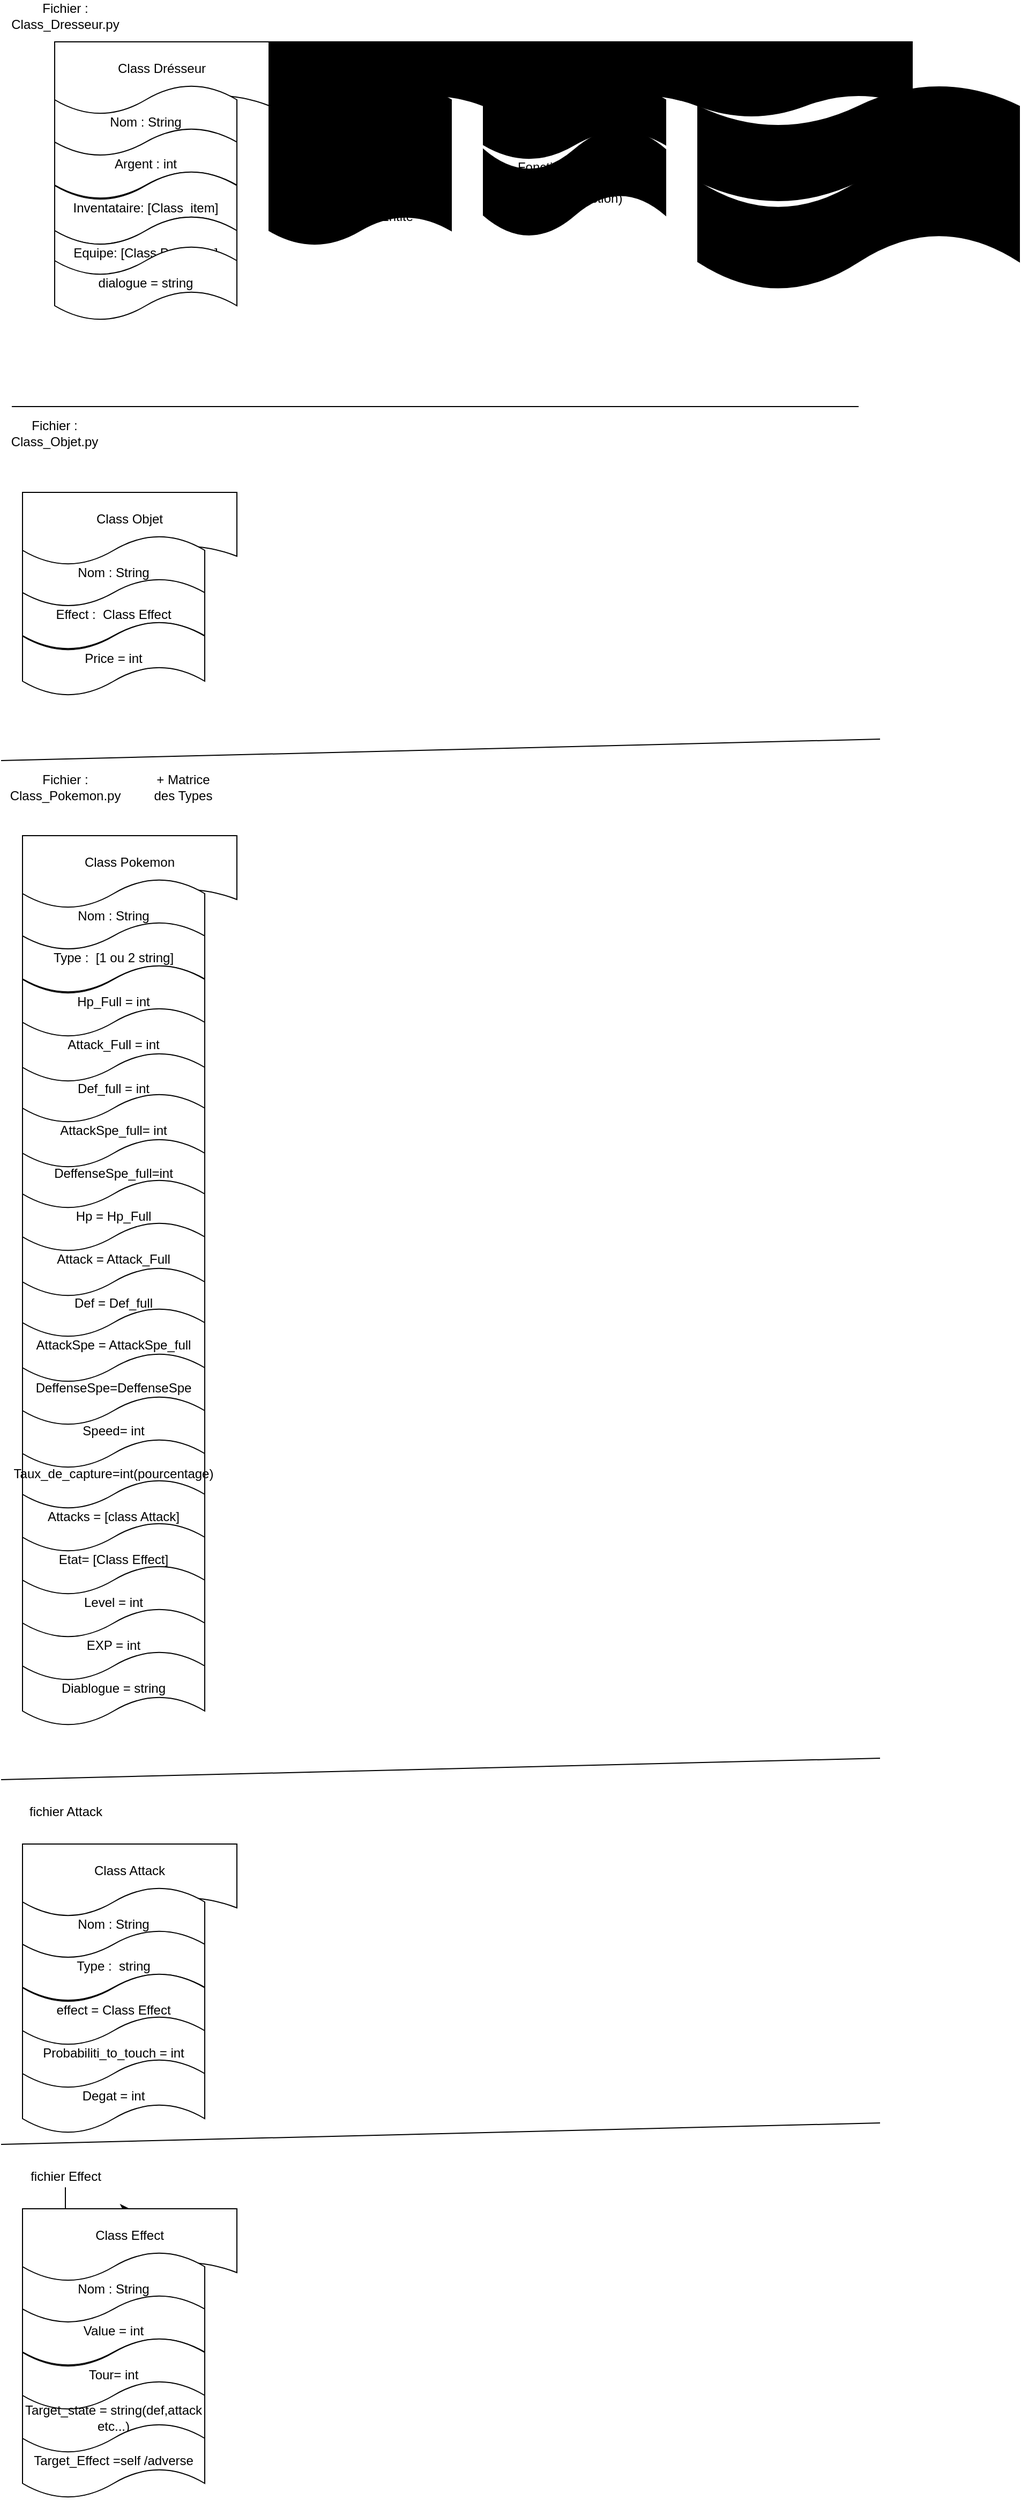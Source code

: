 <mxfile version="17.4.2" type="device"><diagram id="J2LMDggNZ9xzSjtepwIA" name="Page-1"><mxGraphModel dx="1153" dy="1881" grid="1" gridSize="10" guides="1" tooltips="1" connect="1" arrows="1" fold="1" page="1" pageScale="1" pageWidth="827" pageHeight="1169" math="0" shadow="0"><root><mxCell id="0"/><mxCell id="1" parent="0"/><mxCell id="tbB_ug-aNqgxXt2CeSVb-9" value="Class Drésseur" style="shape=document;whiteSpace=wrap;html=1;boundedLbl=1;" vertex="1" parent="1"><mxGeometry x="50" y="-1130" width="200" height="70" as="geometry"/></mxCell><mxCell id="tbB_ug-aNqgxXt2CeSVb-10" value="Nom : String" style="shape=tape;whiteSpace=wrap;html=1;" vertex="1" parent="1"><mxGeometry x="50" y="-1090" width="170" height="70" as="geometry"/></mxCell><mxCell id="tbB_ug-aNqgxXt2CeSVb-11" value="Argent : int" style="shape=tape;whiteSpace=wrap;html=1;" vertex="1" parent="1"><mxGeometry x="50" y="-1050" width="170" height="67" as="geometry"/></mxCell><mxCell id="tbB_ug-aNqgxXt2CeSVb-12" value="Inventataire: [Class&amp;nbsp; item]" style="shape=tape;whiteSpace=wrap;html=1;" vertex="1" parent="1"><mxGeometry x="50" y="-1010" width="170" height="70" as="geometry"/></mxCell><mxCell id="tbB_ug-aNqgxXt2CeSVb-13" value="Equipe: [Class Pokemon]" style="shape=tape;whiteSpace=wrap;html=1;" vertex="1" parent="1"><mxGeometry x="50" y="-968" width="170" height="70" as="geometry"/></mxCell><mxCell id="tbB_ug-aNqgxXt2CeSVb-18" value="Class Objet" style="shape=document;whiteSpace=wrap;html=1;boundedLbl=1;" vertex="1" parent="1"><mxGeometry x="20" y="-710" width="200" height="70" as="geometry"/></mxCell><mxCell id="tbB_ug-aNqgxXt2CeSVb-19" value="Nom : String" style="shape=tape;whiteSpace=wrap;html=1;" vertex="1" parent="1"><mxGeometry x="20" y="-670" width="170" height="70" as="geometry"/></mxCell><mxCell id="tbB_ug-aNqgxXt2CeSVb-20" value="Effect :&amp;nbsp; Class Effect" style="shape=tape;whiteSpace=wrap;html=1;" vertex="1" parent="1"><mxGeometry x="20" y="-630" width="170" height="67" as="geometry"/></mxCell><mxCell id="tbB_ug-aNqgxXt2CeSVb-21" value="Price = int" style="shape=tape;whiteSpace=wrap;html=1;" vertex="1" parent="1"><mxGeometry x="20" y="-590" width="170" height="70" as="geometry"/></mxCell><mxCell id="tbB_ug-aNqgxXt2CeSVb-23" value="Class Pokemon" style="shape=document;whiteSpace=wrap;html=1;boundedLbl=1;" vertex="1" parent="1"><mxGeometry x="20" y="-390" width="200" height="70" as="geometry"/></mxCell><mxCell id="tbB_ug-aNqgxXt2CeSVb-24" value="Nom : String" style="shape=tape;whiteSpace=wrap;html=1;" vertex="1" parent="1"><mxGeometry x="20" y="-350" width="170" height="70" as="geometry"/></mxCell><mxCell id="tbB_ug-aNqgxXt2CeSVb-25" value="Type :&amp;nbsp; [1 ou 2 string]" style="shape=tape;whiteSpace=wrap;html=1;" vertex="1" parent="1"><mxGeometry x="20" y="-310" width="170" height="67" as="geometry"/></mxCell><mxCell id="tbB_ug-aNqgxXt2CeSVb-26" value="Hp_Full = int" style="shape=tape;whiteSpace=wrap;html=1;" vertex="1" parent="1"><mxGeometry x="20" y="-270" width="170" height="70" as="geometry"/></mxCell><mxCell id="tbB_ug-aNqgxXt2CeSVb-27" value="Def_full = int" style="shape=tape;whiteSpace=wrap;html=1;" vertex="1" parent="1"><mxGeometry x="20" y="-189" width="170" height="70" as="geometry"/></mxCell><mxCell id="tbB_ug-aNqgxXt2CeSVb-28" value="" style="endArrow=none;html=1;rounded=0;" edge="1" parent="1"><mxGeometry width="50" height="50" relative="1" as="geometry"><mxPoint x="10" y="-790" as="sourcePoint"/><mxPoint x="800" y="-790" as="targetPoint"/><Array as="points"/></mxGeometry></mxCell><mxCell id="tbB_ug-aNqgxXt2CeSVb-29" value="" style="endArrow=none;html=1;rounded=0;" edge="1" parent="1"><mxGeometry width="50" height="50" relative="1" as="geometry"><mxPoint y="-460" as="sourcePoint"/><mxPoint x="820" y="-480" as="targetPoint"/></mxGeometry></mxCell><mxCell id="tbB_ug-aNqgxXt2CeSVb-30" value="Fichier : Class_Dresseur.py" style="text;html=1;strokeColor=none;fillColor=none;align=center;verticalAlign=middle;whiteSpace=wrap;rounded=0;" vertex="1" parent="1"><mxGeometry x="30" y="-1169" width="60" height="30" as="geometry"/></mxCell><mxCell id="tbB_ug-aNqgxXt2CeSVb-33" value="Fichier : Class_Objet.py" style="text;html=1;strokeColor=none;fillColor=none;align=center;verticalAlign=middle;whiteSpace=wrap;rounded=0;" vertex="1" parent="1"><mxGeometry x="20" y="-780" width="60" height="30" as="geometry"/></mxCell><mxCell id="tbB_ug-aNqgxXt2CeSVb-34" value="Fichier : Class_Pokemon.py" style="text;html=1;strokeColor=none;fillColor=none;align=center;verticalAlign=middle;whiteSpace=wrap;rounded=0;" vertex="1" parent="1"><mxGeometry x="30" y="-450" width="60" height="30" as="geometry"/></mxCell><mxCell id="tbB_ug-aNqgxXt2CeSVb-35" value="+ Matrice des Types&lt;br&gt;" style="text;html=1;strokeColor=none;fillColor=none;align=center;verticalAlign=middle;whiteSpace=wrap;rounded=0;" vertex="1" parent="1"><mxGeometry x="140" y="-450" width="60" height="30" as="geometry"/></mxCell><mxCell id="tbB_ug-aNqgxXt2CeSVb-36" value="Attack_Full = int" style="shape=tape;whiteSpace=wrap;html=1;" vertex="1" parent="1"><mxGeometry x="20" y="-230" width="170" height="70" as="geometry"/></mxCell><mxCell id="tbB_ug-aNqgxXt2CeSVb-37" value="DeffenseSpe_full=int" style="shape=tape;whiteSpace=wrap;html=1;" vertex="1" parent="1"><mxGeometry x="20" y="-110" width="170" height="70" as="geometry"/></mxCell><mxCell id="tbB_ug-aNqgxXt2CeSVb-38" value="AttackSpe_full= int" style="shape=tape;whiteSpace=wrap;html=1;" vertex="1" parent="1"><mxGeometry x="20" y="-150" width="170" height="70" as="geometry"/></mxCell><mxCell id="tbB_ug-aNqgxXt2CeSVb-39" value="Taux_de_capture=int(pourcentage)" style="shape=tape;whiteSpace=wrap;html=1;" vertex="1" parent="1"><mxGeometry x="20" y="170" width="170" height="70" as="geometry"/></mxCell><mxCell id="tbB_ug-aNqgxXt2CeSVb-40" value="Speed= int" style="shape=tape;whiteSpace=wrap;html=1;" vertex="1" parent="1"><mxGeometry x="20" y="130" width="170" height="70" as="geometry"/></mxCell><mxCell id="tbB_ug-aNqgxXt2CeSVb-41" value="Hp = Hp_Full" style="shape=tape;whiteSpace=wrap;html=1;" vertex="1" parent="1"><mxGeometry x="20" y="-70" width="170" height="70" as="geometry"/></mxCell><mxCell id="tbB_ug-aNqgxXt2CeSVb-42" value="Def = Def_full" style="shape=tape;whiteSpace=wrap;html=1;" vertex="1" parent="1"><mxGeometry x="20" y="11" width="170" height="70" as="geometry"/></mxCell><mxCell id="tbB_ug-aNqgxXt2CeSVb-43" value="Attack = Attack_Full" style="shape=tape;whiteSpace=wrap;html=1;" vertex="1" parent="1"><mxGeometry x="20" y="-30" width="170" height="70" as="geometry"/></mxCell><mxCell id="tbB_ug-aNqgxXt2CeSVb-44" value="DeffenseSpe=DeffenseSpe" style="shape=tape;whiteSpace=wrap;html=1;" vertex="1" parent="1"><mxGeometry x="20" y="90" width="170" height="70" as="geometry"/></mxCell><mxCell id="tbB_ug-aNqgxXt2CeSVb-45" value="AttackSpe = AttackSpe_full" style="shape=tape;whiteSpace=wrap;html=1;" vertex="1" parent="1"><mxGeometry x="20" y="50" width="170" height="70" as="geometry"/></mxCell><mxCell id="tbB_ug-aNqgxXt2CeSVb-47" value="" style="endArrow=none;html=1;rounded=0;" edge="1" parent="1"><mxGeometry width="50" height="50" relative="1" as="geometry"><mxPoint y="490" as="sourcePoint"/><mxPoint x="820" y="470" as="targetPoint"/></mxGeometry></mxCell><mxCell id="tbB_ug-aNqgxXt2CeSVb-49" value="fichier Attack&lt;br&gt;" style="text;html=1;align=center;verticalAlign=middle;resizable=0;points=[];autosize=1;strokeColor=none;fillColor=none;" vertex="1" parent="1"><mxGeometry x="20" y="510" width="80" height="20" as="geometry"/></mxCell><mxCell id="tbB_ug-aNqgxXt2CeSVb-50" value="Attacks = [class Attack]" style="shape=tape;whiteSpace=wrap;html=1;" vertex="1" parent="1"><mxGeometry x="20" y="210" width="170" height="70" as="geometry"/></mxCell><mxCell id="tbB_ug-aNqgxXt2CeSVb-51" value="Class Attack" style="shape=document;whiteSpace=wrap;html=1;boundedLbl=1;" vertex="1" parent="1"><mxGeometry x="20" y="550" width="200" height="70" as="geometry"/></mxCell><mxCell id="tbB_ug-aNqgxXt2CeSVb-52" value="Nom : String" style="shape=tape;whiteSpace=wrap;html=1;" vertex="1" parent="1"><mxGeometry x="20" y="590" width="170" height="70" as="geometry"/></mxCell><mxCell id="tbB_ug-aNqgxXt2CeSVb-53" value="Type :&amp;nbsp; string" style="shape=tape;whiteSpace=wrap;html=1;" vertex="1" parent="1"><mxGeometry x="20" y="630" width="170" height="67" as="geometry"/></mxCell><mxCell id="tbB_ug-aNqgxXt2CeSVb-54" value="effect = Class Effect" style="shape=tape;whiteSpace=wrap;html=1;" vertex="1" parent="1"><mxGeometry x="20" y="670" width="170" height="70" as="geometry"/></mxCell><mxCell id="tbB_ug-aNqgxXt2CeSVb-56" value="Probabiliti_to_touch = int" style="shape=tape;whiteSpace=wrap;html=1;" vertex="1" parent="1"><mxGeometry x="20" y="710" width="170" height="70" as="geometry"/></mxCell><mxCell id="tbB_ug-aNqgxXt2CeSVb-67" value="" style="endArrow=none;html=1;rounded=0;" edge="1" parent="1"><mxGeometry width="50" height="50" relative="1" as="geometry"><mxPoint y="830" as="sourcePoint"/><mxPoint x="820" y="810" as="targetPoint"/></mxGeometry></mxCell><mxCell id="tbB_ug-aNqgxXt2CeSVb-74" value="" style="edgeStyle=orthogonalEdgeStyle;rounded=0;orthogonalLoop=1;jettySize=auto;html=1;" edge="1" parent="1" source="tbB_ug-aNqgxXt2CeSVb-68" target="tbB_ug-aNqgxXt2CeSVb-69"><mxGeometry relative="1" as="geometry"/></mxCell><mxCell id="tbB_ug-aNqgxXt2CeSVb-68" value="fichier Effect" style="text;html=1;align=center;verticalAlign=middle;resizable=0;points=[];autosize=1;strokeColor=none;fillColor=none;" vertex="1" parent="1"><mxGeometry x="20" y="850" width="80" height="20" as="geometry"/></mxCell><mxCell id="tbB_ug-aNqgxXt2CeSVb-69" value="Class Effect" style="shape=document;whiteSpace=wrap;html=1;boundedLbl=1;" vertex="1" parent="1"><mxGeometry x="20" y="890" width="200" height="70" as="geometry"/></mxCell><mxCell id="tbB_ug-aNqgxXt2CeSVb-70" value="Nom : String" style="shape=tape;whiteSpace=wrap;html=1;" vertex="1" parent="1"><mxGeometry x="20" y="930" width="170" height="70" as="geometry"/></mxCell><mxCell id="tbB_ug-aNqgxXt2CeSVb-71" value="Value = int" style="shape=tape;whiteSpace=wrap;html=1;" vertex="1" parent="1"><mxGeometry x="20" y="970" width="170" height="67" as="geometry"/></mxCell><mxCell id="tbB_ug-aNqgxXt2CeSVb-72" value="Tour= int" style="shape=tape;whiteSpace=wrap;html=1;" vertex="1" parent="1"><mxGeometry x="20" y="1010" width="170" height="70" as="geometry"/></mxCell><mxCell id="tbB_ug-aNqgxXt2CeSVb-73" value="Target_state = string(def,attack etc...)&lt;span style=&quot;color: rgba(0 , 0 , 0 , 0) ; font-family: monospace ; font-size: 0px&quot;&gt;%3CmxGraphModel%3E%3Croot%3E%3CmxCell%20id%3D%220%22%2F%3E%3CmxCell%20id%3D%221%22%20parent%3D%220%22%2F%3E%3CmxCell%20id%3D%222%22%20value%3D%22Etat%3D%20%5BClass%20Effect%5D%22%20style%3D%22shape%3Dtape%3BwhiteSpace%3Dwrap%3Bhtml%3D1%3B%22%20vertex%3D%221%22%20parent%3D%221%22%3E%3CmxGeometry%20x%3D%2220%22%20y%3D%22250%22%20width%3D%22170%22%20height%3D%2270%22%20as%3D%22geometry%22%2F%3E%3C%2FmxCell%3E%3C%2Froot%3E%3C%2FmxGraphModel%3E&lt;/span&gt;" style="shape=tape;whiteSpace=wrap;html=1;" vertex="1" parent="1"><mxGeometry x="20" y="1050" width="170" height="70" as="geometry"/></mxCell><mxCell id="tbB_ug-aNqgxXt2CeSVb-75" value="Degat = int" style="shape=tape;whiteSpace=wrap;html=1;" vertex="1" parent="1"><mxGeometry x="20" y="750" width="170" height="70" as="geometry"/></mxCell><mxCell id="tbB_ug-aNqgxXt2CeSVb-76" value="Etat= [Class Effect]" style="shape=tape;whiteSpace=wrap;html=1;" vertex="1" parent="1"><mxGeometry x="20" y="250" width="170" height="70" as="geometry"/></mxCell><mxCell id="tbB_ug-aNqgxXt2CeSVb-77" value="Level = int&lt;span style=&quot;color: rgba(0 , 0 , 0 , 0) ; font-family: monospace ; font-size: 0px&quot;&gt;%3CmxGraphModel%3E%3Croot%3E%3CmxCell%20id%3D%220%22%2F%3E%3CmxCell%20id%3D%221%22%20parent%3D%220%22%2F%3E%3CmxCell%20id%3D%222%22%20value%3D%22Etat%3D%20%5BClass%20Effect%5D%22%20style%3D%22shape%3Dtape%3BwhiteSpace%3Dwrap%3Bhtml%3D1%3B%22%20vertex%3D%221%22%20parent%3D%221%22%3E%3CmxGeometry%20x%3D%2220%22%20y%3D%22250%22%20width%3D%22170%22%20height%3D%2270%22%20as%3D%22geometry%22%2F%3E%3C%2FmxCell%3E%3C%2Froot%3E%3C%2FmxGraphModel%3E&lt;/span&gt;" style="shape=tape;whiteSpace=wrap;html=1;" vertex="1" parent="1"><mxGeometry x="20" y="290" width="170" height="70" as="geometry"/></mxCell><mxCell id="tbB_ug-aNqgxXt2CeSVb-78" value="EXP = int" style="shape=tape;whiteSpace=wrap;html=1;" vertex="1" parent="1"><mxGeometry x="20" y="330" width="170" height="70" as="geometry"/></mxCell><mxCell id="tbB_ug-aNqgxXt2CeSVb-79" value="Target_Effect =self /adverse&lt;span style=&quot;color: rgba(0 , 0 , 0 , 0) ; font-family: monospace ; font-size: 0px&quot;&gt;%3CmxGraphModel%3E%3Croot%3E%3CmxCell%20id%3D%220%22%2F%3E%3CmxCell%20id%3D%221%22%20parent%3D%220%22%2F%3E%3CmxCell%20id%3D%222%22%20value%3D%22Etat%3D%20%5BClass%20Effect%5D%22%20style%3D%22shape%3Dtape%3BwhiteSpace%3Dwrap%3Bhtml%3D1%3B%22%20vertex%3D%221%22%20parent%3D%221%22%3E%3CmxGeometry%20x%3D%2220%22%20y%3D%22250%22%20width%3D%22170%22%20height%3D%2270%22%20as%3D%22geometry%22%2F%3E%3C%2FmxCell%3E%3C%2Froot%3E%3C%2FmxGraphModel%3E&lt;/span&gt;" style="shape=tape;whiteSpace=wrap;html=1;" vertex="1" parent="1"><mxGeometry x="20" y="1090" width="170" height="70" as="geometry"/></mxCell><mxCell id="tbB_ug-aNqgxXt2CeSVb-81" value="Class Joueur(Dresseur)" style="shape=document;whiteSpace=wrap;html=1;boundedLbl=1;fillColor=#000000;strokeColor=#000000;" vertex="1" parent="1"><mxGeometry x="250" y="-1130" width="200" height="70" as="geometry"/></mxCell><mxCell id="tbB_ug-aNqgxXt2CeSVb-82" value="PC = []" style="shape=tape;whiteSpace=wrap;html=1;fillColor=#000000;strokeColor=#000000;" vertex="1" parent="1"><mxGeometry x="250" y="-1090" width="170" height="70" as="geometry"/></mxCell><mxCell id="tbB_ug-aNqgxXt2CeSVb-88" value="Fonction qui permet d'atraper un pokemon" style="shape=tape;whiteSpace=wrap;html=1;fillColor=#000000;strokeColor=#000000;" vertex="1" parent="1"><mxGeometry x="250" y="-1050" width="170" height="70" as="geometry"/></mxCell><mxCell id="tbB_ug-aNqgxXt2CeSVb-89" value="Class Adverse(Dresseur)" style="shape=document;whiteSpace=wrap;html=1;boundedLbl=1;fillColor=#000000;strokeColor=#000000;" vertex="1" parent="1"><mxGeometry x="450" y="-1130" width="200" height="70" as="geometry"/></mxCell><mxCell id="tbB_ug-aNqgxXt2CeSVb-90" value="Argent = int" style="shape=tape;whiteSpace=wrap;html=1;fillColor=#000000;strokeColor=#000000;" vertex="1" parent="1"><mxGeometry x="450" y="-1090" width="170" height="70" as="geometry"/></mxCell><mxCell id="tbB_ug-aNqgxXt2CeSVb-91" value="Fonction qui permet d'enclencher un combat (grosse fonction)" style="shape=tape;whiteSpace=wrap;html=1;fillColor=#000000;strokeColor=#000000;" vertex="1" parent="1"><mxGeometry x="450" y="-1050" width="170" height="102" as="geometry"/></mxCell><mxCell id="tbB_ug-aNqgxXt2CeSVb-92" value="Fonction qui permet de parler avec d'autre Entité" style="shape=tape;whiteSpace=wrap;html=1;fillColor=#000000;strokeColor=#000000;" vertex="1" parent="1"><mxGeometry x="250" y="-1010" width="170" height="70" as="geometry"/></mxCell><mxCell id="tbB_ug-aNqgxXt2CeSVb-93" value="Diablogue = string" style="shape=tape;whiteSpace=wrap;html=1;" vertex="1" parent="1"><mxGeometry x="20" y="370" width="170" height="70" as="geometry"/></mxCell><mxCell id="tbB_ug-aNqgxXt2CeSVb-94" value="dialogue = string" style="shape=tape;whiteSpace=wrap;html=1;" vertex="1" parent="1"><mxGeometry x="50" y="-940" width="170" height="70" as="geometry"/></mxCell><mxCell id="tbB_ug-aNqgxXt2CeSVb-95" value="Class Joueur(Dresseur)" style="shape=document;whiteSpace=wrap;html=1;boundedLbl=1;fillColor=#000000;strokeColor=#000000;" vertex="1" parent="1"><mxGeometry x="650" y="-1130" width="200" height="70" as="geometry"/></mxCell><mxCell id="tbB_ug-aNqgxXt2CeSVb-96" value="Inventaitre = [Objet(&quot;Potion&quot;;Effect(&quot;Soignier&quot;,20%,1,&quot;HP&quot;,&quot;self&quot;),10),&lt;br&gt;Objet(&quot;Pokeball&quot;,None,5)" style="shape=tape;whiteSpace=wrap;html=1;size=0.364;fillColor=#000000;strokeColor=#000000;" vertex="1" parent="1"><mxGeometry x="650" y="-1090" width="300" height="110" as="geometry"/></mxCell><mxCell id="tbB_ug-aNqgxXt2CeSVb-97" value="Fonction qui permet d'enclencher un combat (grosse fonction)" style="shape=tape;whiteSpace=wrap;html=1;size=0.419;fillColor=#000000;strokeColor=#000000;" vertex="1" parent="1"><mxGeometry x="650" y="-1027" width="300" height="129" as="geometry"/></mxCell></root></mxGraphModel></diagram></mxfile>